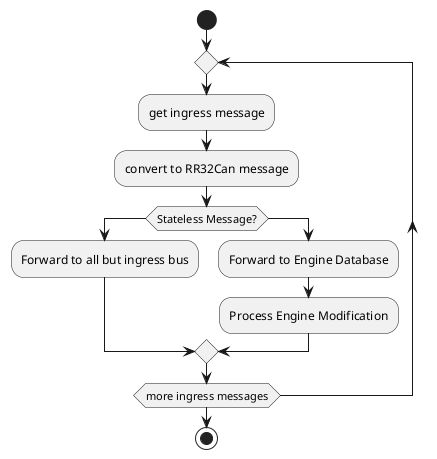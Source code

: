 @startuml
start
repeat
  :get ingress message;
  :convert to RR32Can message;
  if (Stateless Message?) then
    :Forward to all but ingress bus;
  else
    :Forward to Engine Database;
    :Process Engine Modification;
  endif
repeat while (more ingress messages)
stop
@enduml